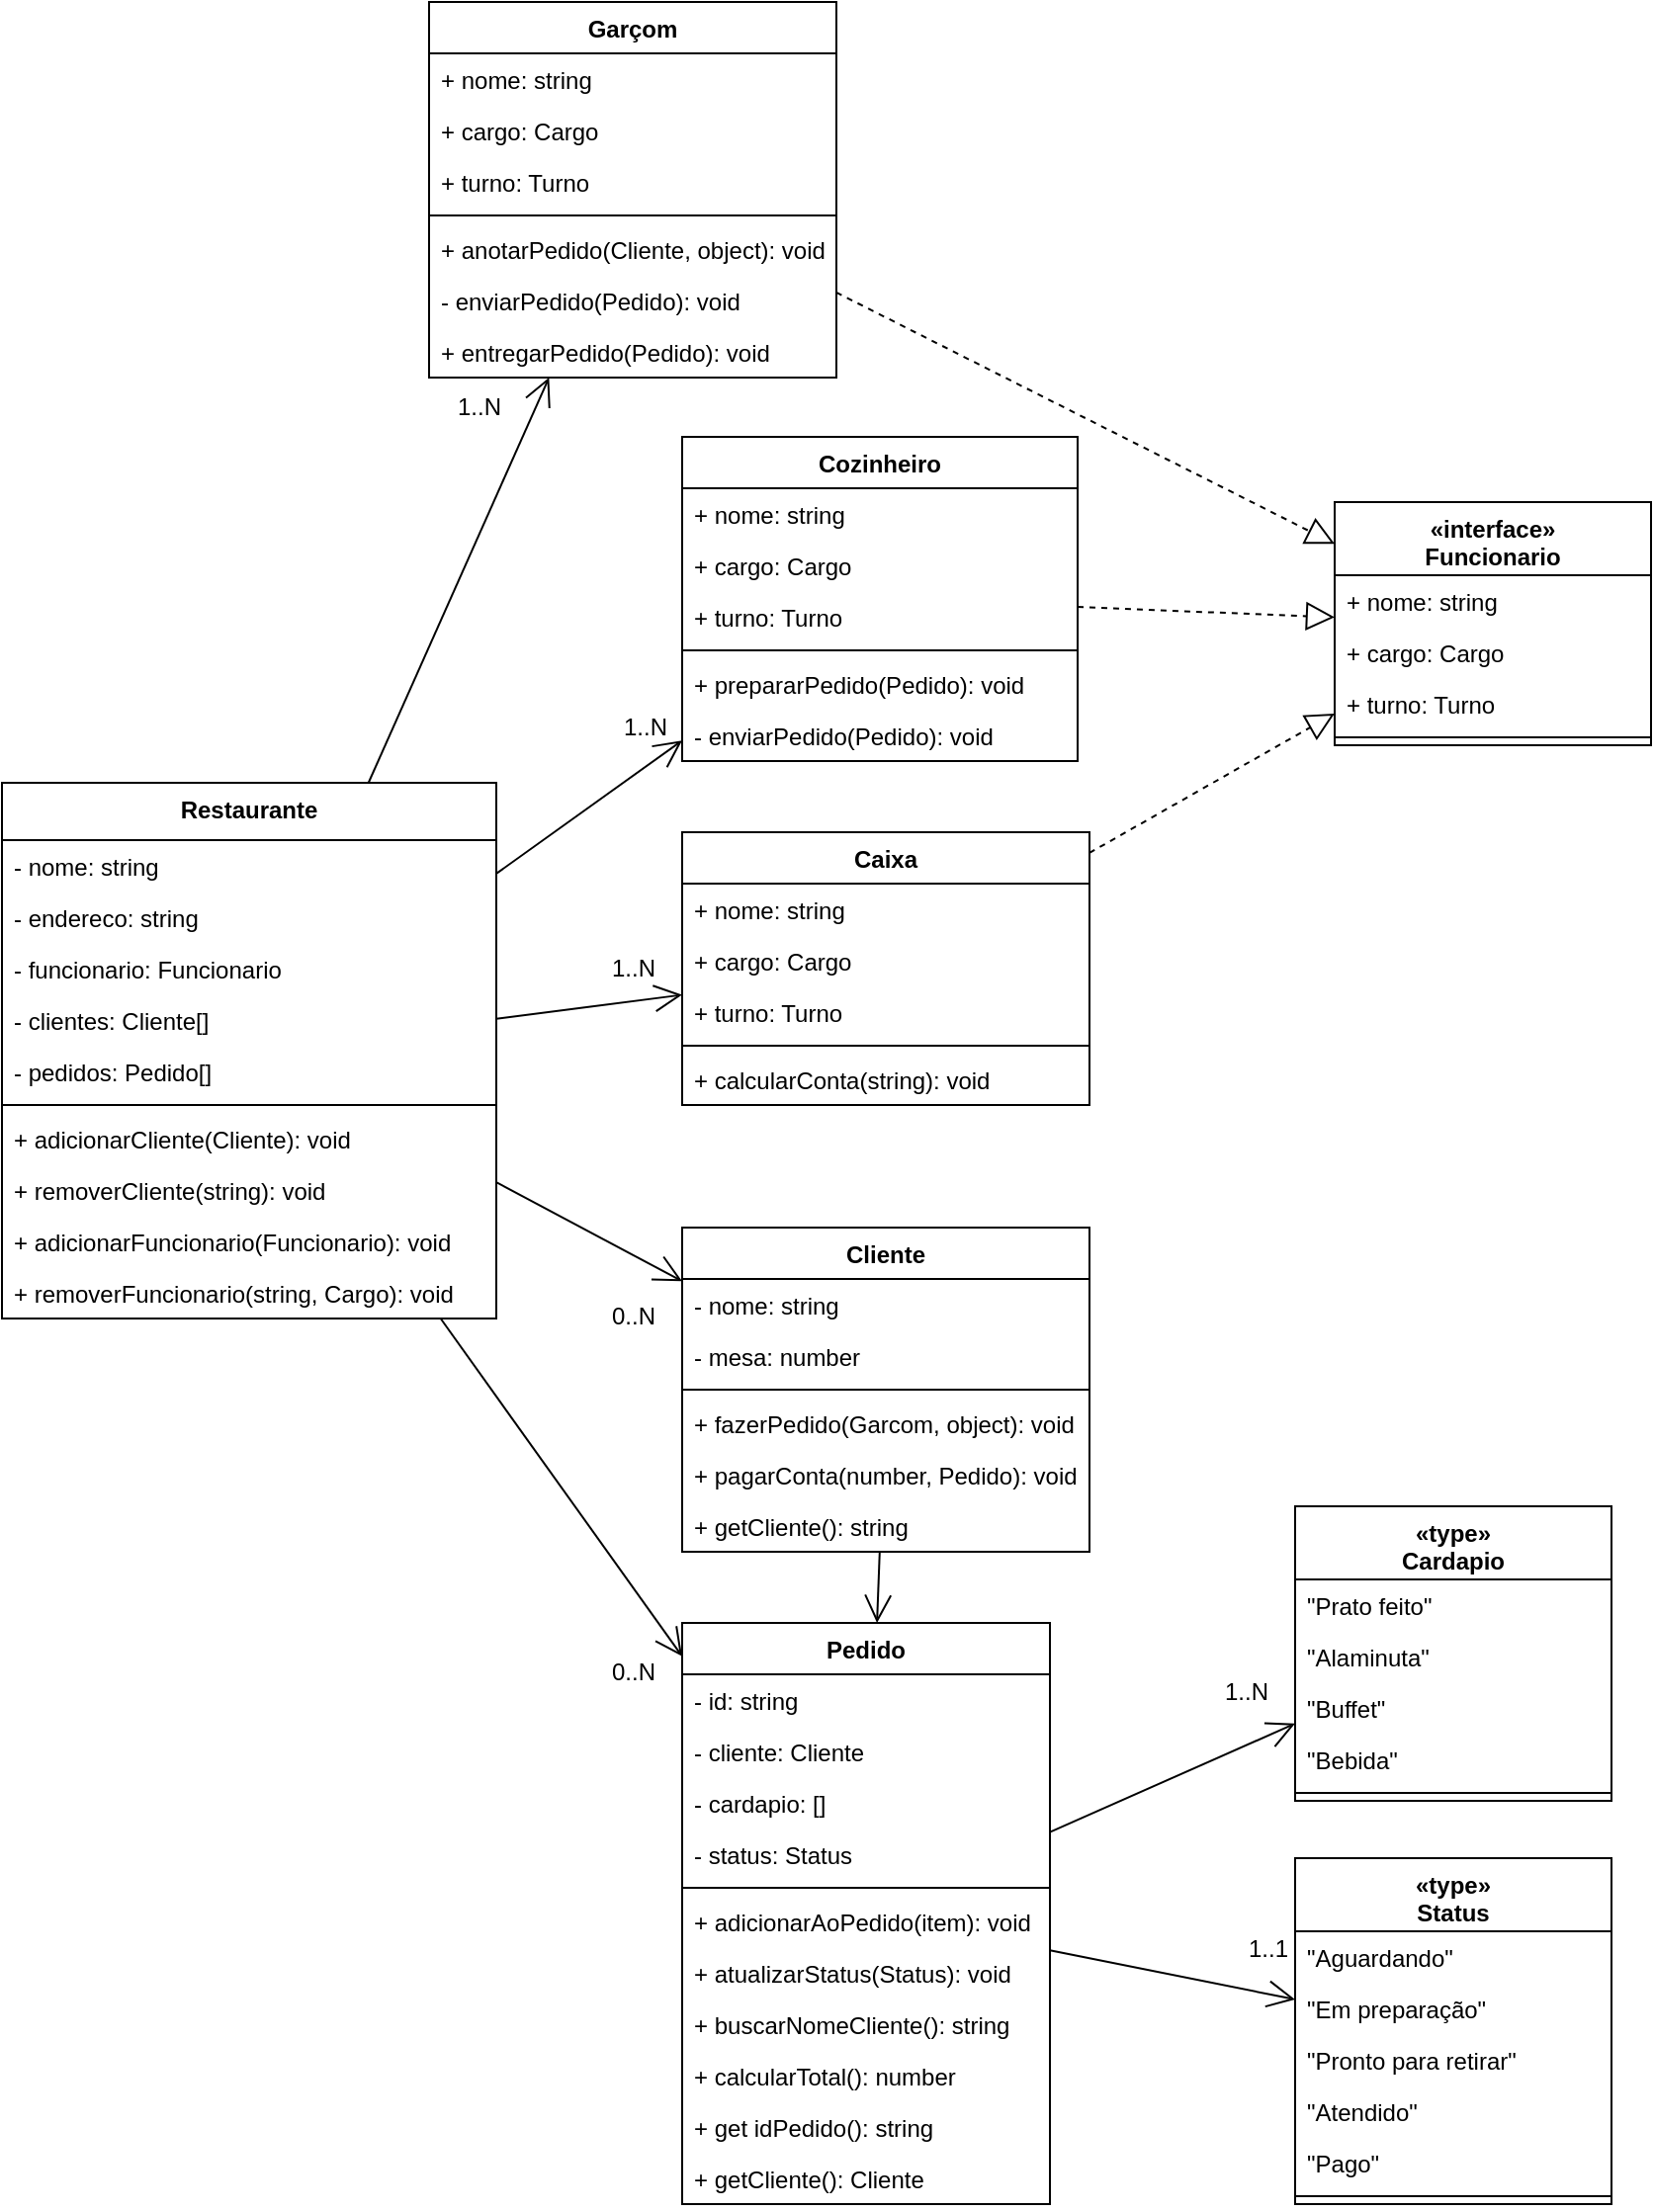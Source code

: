 <mxfile>
    <diagram id="QwrH3R7OOEjRekquMAuh" name="Page-1">
        <mxGraphModel dx="1818" dy="933" grid="1" gridSize="10" guides="1" tooltips="1" connect="1" arrows="1" fold="1" page="1" pageScale="1" pageWidth="850" pageHeight="1100" math="0" shadow="0">
            <root>
                <mxCell id="0"/>
                <mxCell id="1" parent="0"/>
                <mxCell id="43" value="Cliente" style="swimlane;fontStyle=1;align=center;verticalAlign=top;childLayout=stackLayout;horizontal=1;startSize=26;horizontalStack=0;resizeParent=1;resizeParentMax=0;resizeLast=0;collapsible=1;marginBottom=0;" parent="1" vertex="1">
                    <mxGeometry x="264" y="640" width="206" height="164" as="geometry"/>
                </mxCell>
                <mxCell id="44" value="- nome: string" style="text;strokeColor=none;fillColor=none;align=left;verticalAlign=top;spacingLeft=4;spacingRight=4;overflow=hidden;rotatable=0;points=[[0,0.5],[1,0.5]];portConstraint=eastwest;" parent="43" vertex="1">
                    <mxGeometry y="26" width="206" height="26" as="geometry"/>
                </mxCell>
                <mxCell id="68" value="- mesa: number" style="text;strokeColor=none;fillColor=none;align=left;verticalAlign=top;spacingLeft=4;spacingRight=4;overflow=hidden;rotatable=0;points=[[0,0.5],[1,0.5]];portConstraint=eastwest;" parent="43" vertex="1">
                    <mxGeometry y="52" width="206" height="26" as="geometry"/>
                </mxCell>
                <mxCell id="45" value="" style="line;strokeWidth=1;fillColor=none;align=left;verticalAlign=middle;spacingTop=-1;spacingLeft=3;spacingRight=3;rotatable=0;labelPosition=right;points=[];portConstraint=eastwest;strokeColor=inherit;" parent="43" vertex="1">
                    <mxGeometry y="78" width="206" height="8" as="geometry"/>
                </mxCell>
                <mxCell id="46" value="+ fazerPedido(Garcom, object): void" style="text;strokeColor=none;fillColor=none;align=left;verticalAlign=top;spacingLeft=4;spacingRight=4;overflow=hidden;rotatable=0;points=[[0,0.5],[1,0.5]];portConstraint=eastwest;" parent="43" vertex="1">
                    <mxGeometry y="86" width="206" height="26" as="geometry"/>
                </mxCell>
                <mxCell id="70" value="+ pagarConta(number, Pedido): void" style="text;strokeColor=none;fillColor=none;align=left;verticalAlign=top;spacingLeft=4;spacingRight=4;overflow=hidden;rotatable=0;points=[[0,0.5],[1,0.5]];portConstraint=eastwest;" parent="43" vertex="1">
                    <mxGeometry y="112" width="206" height="26" as="geometry"/>
                </mxCell>
                <mxCell id="215" value="+ getCliente(): string" style="text;strokeColor=none;fillColor=none;align=left;verticalAlign=top;spacingLeft=4;spacingRight=4;overflow=hidden;rotatable=0;points=[[0,0.5],[1,0.5]];portConstraint=eastwest;" vertex="1" parent="43">
                    <mxGeometry y="138" width="206" height="26" as="geometry"/>
                </mxCell>
                <mxCell id="51" value="Garçom" style="swimlane;fontStyle=1;align=center;verticalAlign=top;childLayout=stackLayout;horizontal=1;startSize=26;horizontalStack=0;resizeParent=1;resizeParentMax=0;resizeLast=0;collapsible=1;marginBottom=0;" parent="1" vertex="1">
                    <mxGeometry x="136" y="20" width="206" height="190" as="geometry"/>
                </mxCell>
                <mxCell id="52" value="+ nome: string" style="text;strokeColor=none;fillColor=none;align=left;verticalAlign=top;spacingLeft=4;spacingRight=4;overflow=hidden;rotatable=0;points=[[0,0.5],[1,0.5]];portConstraint=eastwest;" parent="51" vertex="1">
                    <mxGeometry y="26" width="206" height="26" as="geometry"/>
                </mxCell>
                <mxCell id="209" value="+ cargo: Cargo" style="text;strokeColor=none;fillColor=none;align=left;verticalAlign=top;spacingLeft=4;spacingRight=4;overflow=hidden;rotatable=0;points=[[0,0.5],[1,0.5]];portConstraint=eastwest;" vertex="1" parent="51">
                    <mxGeometry y="52" width="206" height="26" as="geometry"/>
                </mxCell>
                <mxCell id="91" value="+ turno: Turno" style="text;strokeColor=none;fillColor=none;align=left;verticalAlign=top;spacingLeft=4;spacingRight=4;overflow=hidden;rotatable=0;points=[[0,0.5],[1,0.5]];portConstraint=eastwest;" parent="51" vertex="1">
                    <mxGeometry y="78" width="206" height="26" as="geometry"/>
                </mxCell>
                <mxCell id="53" value="" style="line;strokeWidth=1;fillColor=none;align=left;verticalAlign=middle;spacingTop=-1;spacingLeft=3;spacingRight=3;rotatable=0;labelPosition=right;points=[];portConstraint=eastwest;strokeColor=inherit;" parent="51" vertex="1">
                    <mxGeometry y="104" width="206" height="8" as="geometry"/>
                </mxCell>
                <mxCell id="54" value="+ anotarPedido(Cliente, object): void" style="text;strokeColor=none;fillColor=none;align=left;verticalAlign=top;spacingLeft=4;spacingRight=4;overflow=hidden;rotatable=0;points=[[0,0.5],[1,0.5]];portConstraint=eastwest;" parent="51" vertex="1">
                    <mxGeometry y="112" width="206" height="26" as="geometry"/>
                </mxCell>
                <mxCell id="212" value="- enviarPedido(Pedido): void" style="text;strokeColor=none;fillColor=none;align=left;verticalAlign=top;spacingLeft=4;spacingRight=4;overflow=hidden;rotatable=0;points=[[0,0.5],[1,0.5]];portConstraint=eastwest;" vertex="1" parent="51">
                    <mxGeometry y="138" width="206" height="26" as="geometry"/>
                </mxCell>
                <mxCell id="74" value="+ entregarPedido(Pedido): void" style="text;strokeColor=none;fillColor=none;align=left;verticalAlign=top;spacingLeft=4;spacingRight=4;overflow=hidden;rotatable=0;points=[[0,0.5],[1,0.5]];portConstraint=eastwest;" parent="51" vertex="1">
                    <mxGeometry y="164" width="206" height="26" as="geometry"/>
                </mxCell>
                <mxCell id="55" value="Cozinheiro" style="swimlane;fontStyle=1;align=center;verticalAlign=top;childLayout=stackLayout;horizontal=1;startSize=26;horizontalStack=0;resizeParent=1;resizeParentMax=0;resizeLast=0;collapsible=1;marginBottom=0;" parent="1" vertex="1">
                    <mxGeometry x="264" y="240" width="200" height="164" as="geometry"/>
                </mxCell>
                <mxCell id="56" value="+ nome: string" style="text;strokeColor=none;fillColor=none;align=left;verticalAlign=top;spacingLeft=4;spacingRight=4;overflow=hidden;rotatable=0;points=[[0,0.5],[1,0.5]];portConstraint=eastwest;" parent="55" vertex="1">
                    <mxGeometry y="26" width="200" height="26" as="geometry"/>
                </mxCell>
                <mxCell id="210" value="+ cargo: Cargo" style="text;strokeColor=none;fillColor=none;align=left;verticalAlign=top;spacingLeft=4;spacingRight=4;overflow=hidden;rotatable=0;points=[[0,0.5],[1,0.5]];portConstraint=eastwest;" vertex="1" parent="55">
                    <mxGeometry y="52" width="200" height="26" as="geometry"/>
                </mxCell>
                <mxCell id="92" value="+ turno: Turno" style="text;strokeColor=none;fillColor=none;align=left;verticalAlign=top;spacingLeft=4;spacingRight=4;overflow=hidden;rotatable=0;points=[[0,0.5],[1,0.5]];portConstraint=eastwest;" parent="55" vertex="1">
                    <mxGeometry y="78" width="200" height="26" as="geometry"/>
                </mxCell>
                <mxCell id="57" value="" style="line;strokeWidth=1;fillColor=none;align=left;verticalAlign=middle;spacingTop=-1;spacingLeft=3;spacingRight=3;rotatable=0;labelPosition=right;points=[];portConstraint=eastwest;strokeColor=inherit;" parent="55" vertex="1">
                    <mxGeometry y="104" width="200" height="8" as="geometry"/>
                </mxCell>
                <mxCell id="58" value="+ prepararPedido(Pedido): void" style="text;strokeColor=none;fillColor=none;align=left;verticalAlign=top;spacingLeft=4;spacingRight=4;overflow=hidden;rotatable=0;points=[[0,0.5],[1,0.5]];portConstraint=eastwest;" parent="55" vertex="1">
                    <mxGeometry y="112" width="200" height="26" as="geometry"/>
                </mxCell>
                <mxCell id="214" value="- enviarPedido(Pedido): void" style="text;strokeColor=none;fillColor=none;align=left;verticalAlign=top;spacingLeft=4;spacingRight=4;overflow=hidden;rotatable=0;points=[[0,0.5],[1,0.5]];portConstraint=eastwest;" vertex="1" parent="55">
                    <mxGeometry y="138" width="200" height="26" as="geometry"/>
                </mxCell>
                <mxCell id="59" value="Restaurante" style="swimlane;fontStyle=1;align=center;verticalAlign=top;childLayout=stackLayout;horizontal=1;startSize=29;horizontalStack=0;resizeParent=1;resizeParentMax=0;resizeLast=0;collapsible=1;marginBottom=0;" parent="1" vertex="1">
                    <mxGeometry x="-80" y="415" width="250" height="271" as="geometry"/>
                </mxCell>
                <mxCell id="60" value="- nome: string" style="text;strokeColor=none;fillColor=none;align=left;verticalAlign=top;spacingLeft=4;spacingRight=4;overflow=hidden;rotatable=0;points=[[0,0.5],[1,0.5]];portConstraint=eastwest;" parent="59" vertex="1">
                    <mxGeometry y="29" width="250" height="26" as="geometry"/>
                </mxCell>
                <mxCell id="101" value="- endereco: string" style="text;strokeColor=none;fillColor=none;align=left;verticalAlign=top;spacingLeft=4;spacingRight=4;overflow=hidden;rotatable=0;points=[[0,0.5],[1,0.5]];portConstraint=eastwest;" parent="59" vertex="1">
                    <mxGeometry y="55" width="250" height="26" as="geometry"/>
                </mxCell>
                <mxCell id="98" value="- funcionario: Funcionario" style="text;strokeColor=none;fillColor=none;align=left;verticalAlign=top;spacingLeft=4;spacingRight=4;overflow=hidden;rotatable=0;points=[[0,0.5],[1,0.5]];portConstraint=eastwest;" parent="59" vertex="1">
                    <mxGeometry y="81" width="250" height="26" as="geometry"/>
                </mxCell>
                <mxCell id="100" value="- clientes: Cliente[]" style="text;strokeColor=none;fillColor=none;align=left;verticalAlign=top;spacingLeft=4;spacingRight=4;overflow=hidden;rotatable=0;points=[[0,0.5],[1,0.5]];portConstraint=eastwest;" parent="59" vertex="1">
                    <mxGeometry y="107" width="250" height="26" as="geometry"/>
                </mxCell>
                <mxCell id="97" value="- pedidos: Pedido[]" style="text;strokeColor=none;fillColor=none;align=left;verticalAlign=top;spacingLeft=4;spacingRight=4;overflow=hidden;rotatable=0;points=[[0,0.5],[1,0.5]];portConstraint=eastwest;" parent="59" vertex="1">
                    <mxGeometry y="133" width="250" height="26" as="geometry"/>
                </mxCell>
                <mxCell id="61" value="" style="line;strokeWidth=1;fillColor=none;align=left;verticalAlign=middle;spacingTop=-1;spacingLeft=3;spacingRight=3;rotatable=0;labelPosition=right;points=[];portConstraint=eastwest;strokeColor=inherit;" parent="59" vertex="1">
                    <mxGeometry y="159" width="250" height="8" as="geometry"/>
                </mxCell>
                <mxCell id="62" value="+ adicionarCliente(Cliente): void" style="text;strokeColor=none;fillColor=none;align=left;verticalAlign=top;spacingLeft=4;spacingRight=4;overflow=hidden;rotatable=0;points=[[0,0.5],[1,0.5]];portConstraint=eastwest;" parent="59" vertex="1">
                    <mxGeometry y="167" width="250" height="26" as="geometry"/>
                </mxCell>
                <mxCell id="102" value="+ removerCliente(string): void" style="text;strokeColor=none;fillColor=none;align=left;verticalAlign=top;spacingLeft=4;spacingRight=4;overflow=hidden;rotatable=0;points=[[0,0.5],[1,0.5]];portConstraint=eastwest;" parent="59" vertex="1">
                    <mxGeometry y="193" width="250" height="26" as="geometry"/>
                </mxCell>
                <mxCell id="104" value="+ adicionarFuncionario(Funcionario): void" style="text;strokeColor=none;fillColor=none;align=left;verticalAlign=top;spacingLeft=4;spacingRight=4;overflow=hidden;rotatable=0;points=[[0,0.5],[1,0.5]];portConstraint=eastwest;" parent="59" vertex="1">
                    <mxGeometry y="219" width="250" height="26" as="geometry"/>
                </mxCell>
                <mxCell id="201" value="+ removerFuncionario(string, Cargo): void" style="text;strokeColor=none;fillColor=none;align=left;verticalAlign=top;spacingLeft=4;spacingRight=4;overflow=hidden;rotatable=0;points=[[0,0.5],[1,0.5]];portConstraint=eastwest;" vertex="1" parent="59">
                    <mxGeometry y="245" width="250" height="26" as="geometry"/>
                </mxCell>
                <mxCell id="64" value="Caixa" style="swimlane;fontStyle=1;align=center;verticalAlign=top;childLayout=stackLayout;horizontal=1;startSize=26;horizontalStack=0;resizeParent=1;resizeParentMax=0;resizeLast=0;collapsible=1;marginBottom=0;" parent="1" vertex="1">
                    <mxGeometry x="264" y="440" width="206" height="138" as="geometry"/>
                </mxCell>
                <mxCell id="65" value="+ nome: string" style="text;strokeColor=none;fillColor=none;align=left;verticalAlign=top;spacingLeft=4;spacingRight=4;overflow=hidden;rotatable=0;points=[[0,0.5],[1,0.5]];portConstraint=eastwest;" parent="64" vertex="1">
                    <mxGeometry y="26" width="206" height="26" as="geometry"/>
                </mxCell>
                <mxCell id="211" value="+ cargo: Cargo" style="text;strokeColor=none;fillColor=none;align=left;verticalAlign=top;spacingLeft=4;spacingRight=4;overflow=hidden;rotatable=0;points=[[0,0.5],[1,0.5]];portConstraint=eastwest;" vertex="1" parent="64">
                    <mxGeometry y="52" width="206" height="26" as="geometry"/>
                </mxCell>
                <mxCell id="95" value="+ turno: Turno" style="text;strokeColor=none;fillColor=none;align=left;verticalAlign=top;spacingLeft=4;spacingRight=4;overflow=hidden;rotatable=0;points=[[0,0.5],[1,0.5]];portConstraint=eastwest;" parent="64" vertex="1">
                    <mxGeometry y="78" width="206" height="26" as="geometry"/>
                </mxCell>
                <mxCell id="66" value="" style="line;strokeWidth=1;fillColor=none;align=left;verticalAlign=middle;spacingTop=-1;spacingLeft=3;spacingRight=3;rotatable=0;labelPosition=right;points=[];portConstraint=eastwest;strokeColor=inherit;" parent="64" vertex="1">
                    <mxGeometry y="104" width="206" height="8" as="geometry"/>
                </mxCell>
                <mxCell id="96" value="+ calcularConta(string): void" style="text;strokeColor=none;fillColor=none;align=left;verticalAlign=top;spacingLeft=4;spacingRight=4;overflow=hidden;rotatable=0;points=[[0,0.5],[1,0.5]];portConstraint=eastwest;" parent="64" vertex="1">
                    <mxGeometry y="112" width="206" height="26" as="geometry"/>
                </mxCell>
                <mxCell id="105" value="Pedido" style="swimlane;fontStyle=1;align=center;verticalAlign=top;childLayout=stackLayout;horizontal=1;startSize=26;horizontalStack=0;resizeParent=1;resizeParentMax=0;resizeLast=0;collapsible=1;marginBottom=0;" parent="1" vertex="1">
                    <mxGeometry x="264" y="840" width="186" height="294" as="geometry"/>
                </mxCell>
                <mxCell id="113" value="- id: string" style="text;strokeColor=none;fillColor=none;align=left;verticalAlign=top;spacingLeft=4;spacingRight=4;overflow=hidden;rotatable=0;points=[[0,0.5],[1,0.5]];portConstraint=eastwest;" parent="105" vertex="1">
                    <mxGeometry y="26" width="186" height="26" as="geometry"/>
                </mxCell>
                <mxCell id="112" value="- cliente: Cliente" style="text;strokeColor=none;fillColor=none;align=left;verticalAlign=top;spacingLeft=4;spacingRight=4;overflow=hidden;rotatable=0;points=[[0,0.5],[1,0.5]];portConstraint=eastwest;" parent="105" vertex="1">
                    <mxGeometry y="52" width="186" height="26" as="geometry"/>
                </mxCell>
                <mxCell id="111" value="- cardapio: []" style="text;strokeColor=none;fillColor=none;align=left;verticalAlign=top;spacingLeft=4;spacingRight=4;overflow=hidden;rotatable=0;points=[[0,0.5],[1,0.5]];portConstraint=eastwest;" parent="105" vertex="1">
                    <mxGeometry y="78" width="186" height="26" as="geometry"/>
                </mxCell>
                <mxCell id="106" value="- status: Status" style="text;strokeColor=none;fillColor=none;align=left;verticalAlign=top;spacingLeft=4;spacingRight=4;overflow=hidden;rotatable=0;points=[[0,0.5],[1,0.5]];portConstraint=eastwest;" parent="105" vertex="1">
                    <mxGeometry y="104" width="186" height="26" as="geometry"/>
                </mxCell>
                <mxCell id="107" value="" style="line;strokeWidth=1;fillColor=none;align=left;verticalAlign=middle;spacingTop=-1;spacingLeft=3;spacingRight=3;rotatable=0;labelPosition=right;points=[];portConstraint=eastwest;strokeColor=inherit;" parent="105" vertex="1">
                    <mxGeometry y="130" width="186" height="8" as="geometry"/>
                </mxCell>
                <mxCell id="108" value="+ adicionarAoPedido(item): void" style="text;strokeColor=none;fillColor=none;align=left;verticalAlign=top;spacingLeft=4;spacingRight=4;overflow=hidden;rotatable=0;points=[[0,0.5],[1,0.5]];portConstraint=eastwest;" parent="105" vertex="1">
                    <mxGeometry y="138" width="186" height="26" as="geometry"/>
                </mxCell>
                <mxCell id="110" value="+ atualizarStatus(Status): void" style="text;strokeColor=none;fillColor=none;align=left;verticalAlign=top;spacingLeft=4;spacingRight=4;overflow=hidden;rotatable=0;points=[[0,0.5],[1,0.5]];portConstraint=eastwest;" parent="105" vertex="1">
                    <mxGeometry y="164" width="186" height="26" as="geometry"/>
                </mxCell>
                <mxCell id="216" value="+ buscarNomeCliente(): string" style="text;strokeColor=none;fillColor=none;align=left;verticalAlign=top;spacingLeft=4;spacingRight=4;overflow=hidden;rotatable=0;points=[[0,0.5],[1,0.5]];portConstraint=eastwest;" vertex="1" parent="105">
                    <mxGeometry y="190" width="186" height="26" as="geometry"/>
                </mxCell>
                <mxCell id="219" value="+ calcularTotal(): number" style="text;strokeColor=none;fillColor=none;align=left;verticalAlign=top;spacingLeft=4;spacingRight=4;overflow=hidden;rotatable=0;points=[[0,0.5],[1,0.5]];portConstraint=eastwest;" vertex="1" parent="105">
                    <mxGeometry y="216" width="186" height="26" as="geometry"/>
                </mxCell>
                <mxCell id="218" value="+ get idPedido(): string" style="text;strokeColor=none;fillColor=none;align=left;verticalAlign=top;spacingLeft=4;spacingRight=4;overflow=hidden;rotatable=0;points=[[0,0.5],[1,0.5]];portConstraint=eastwest;" vertex="1" parent="105">
                    <mxGeometry y="242" width="186" height="26" as="geometry"/>
                </mxCell>
                <mxCell id="217" value="+ getCliente(): Cliente" style="text;strokeColor=none;fillColor=none;align=left;verticalAlign=top;spacingLeft=4;spacingRight=4;overflow=hidden;rotatable=0;points=[[0,0.5],[1,0.5]];portConstraint=eastwest;" vertex="1" parent="105">
                    <mxGeometry y="268" width="186" height="26" as="geometry"/>
                </mxCell>
                <mxCell id="154" value="«interface»&#10;Funcionario" style="swimlane;fontStyle=1;align=center;verticalAlign=top;childLayout=stackLayout;horizontal=1;startSize=37;horizontalStack=0;resizeParent=1;resizeParentMax=0;resizeLast=0;collapsible=1;marginBottom=0;" vertex="1" parent="1">
                    <mxGeometry x="594" y="273" width="160" height="123" as="geometry"/>
                </mxCell>
                <mxCell id="155" value="+ nome: string" style="text;strokeColor=none;fillColor=none;align=left;verticalAlign=top;spacingLeft=4;spacingRight=4;overflow=hidden;rotatable=0;points=[[0,0.5],[1,0.5]];portConstraint=eastwest;" vertex="1" parent="154">
                    <mxGeometry y="37" width="160" height="26" as="geometry"/>
                </mxCell>
                <mxCell id="208" value="+ cargo: Cargo" style="text;strokeColor=none;fillColor=none;align=left;verticalAlign=top;spacingLeft=4;spacingRight=4;overflow=hidden;rotatable=0;points=[[0,0.5],[1,0.5]];portConstraint=eastwest;" vertex="1" parent="154">
                    <mxGeometry y="63" width="160" height="26" as="geometry"/>
                </mxCell>
                <mxCell id="158" value="+ turno: Turno" style="text;strokeColor=none;fillColor=none;align=left;verticalAlign=top;spacingLeft=4;spacingRight=4;overflow=hidden;rotatable=0;points=[[0,0.5],[1,0.5]];portConstraint=eastwest;" vertex="1" parent="154">
                    <mxGeometry y="89" width="160" height="26" as="geometry"/>
                </mxCell>
                <mxCell id="156" value="" style="line;strokeWidth=1;fillColor=none;align=left;verticalAlign=middle;spacingTop=-1;spacingLeft=3;spacingRight=3;rotatable=0;labelPosition=right;points=[];portConstraint=eastwest;strokeColor=inherit;" vertex="1" parent="154">
                    <mxGeometry y="115" width="160" height="8" as="geometry"/>
                </mxCell>
                <mxCell id="159" value="«type»&#10;Cardapio" style="swimlane;fontStyle=1;align=center;verticalAlign=top;childLayout=stackLayout;horizontal=1;startSize=37;horizontalStack=0;resizeParent=1;resizeParentMax=0;resizeLast=0;collapsible=1;marginBottom=0;" vertex="1" parent="1">
                    <mxGeometry x="574" y="781" width="160" height="149" as="geometry"/>
                </mxCell>
                <mxCell id="160" value="&quot;Prato feito&quot;" style="text;strokeColor=none;fillColor=none;align=left;verticalAlign=top;spacingLeft=4;spacingRight=4;overflow=hidden;rotatable=0;points=[[0,0.5],[1,0.5]];portConstraint=eastwest;" vertex="1" parent="159">
                    <mxGeometry y="37" width="160" height="26" as="geometry"/>
                </mxCell>
                <mxCell id="161" value="&quot;Alaminuta&quot;" style="text;strokeColor=none;fillColor=none;align=left;verticalAlign=top;spacingLeft=4;spacingRight=4;overflow=hidden;rotatable=0;points=[[0,0.5],[1,0.5]];portConstraint=eastwest;" vertex="1" parent="159">
                    <mxGeometry y="63" width="160" height="26" as="geometry"/>
                </mxCell>
                <mxCell id="163" value="&quot;Buffet&quot;" style="text;strokeColor=none;fillColor=none;align=left;verticalAlign=top;spacingLeft=4;spacingRight=4;overflow=hidden;rotatable=0;points=[[0,0.5],[1,0.5]];portConstraint=eastwest;" vertex="1" parent="159">
                    <mxGeometry y="89" width="160" height="26" as="geometry"/>
                </mxCell>
                <mxCell id="220" value="&quot;Bebida&quot;" style="text;strokeColor=none;fillColor=none;align=left;verticalAlign=top;spacingLeft=4;spacingRight=4;overflow=hidden;rotatable=0;points=[[0,0.5],[1,0.5]];portConstraint=eastwest;" vertex="1" parent="159">
                    <mxGeometry y="115" width="160" height="26" as="geometry"/>
                </mxCell>
                <mxCell id="162" value="" style="line;strokeWidth=1;fillColor=none;align=left;verticalAlign=middle;spacingTop=-1;spacingLeft=3;spacingRight=3;rotatable=0;labelPosition=right;points=[];portConstraint=eastwest;strokeColor=inherit;" vertex="1" parent="159">
                    <mxGeometry y="141" width="160" height="8" as="geometry"/>
                </mxCell>
                <mxCell id="164" value="«type»&#10;Status" style="swimlane;fontStyle=1;align=center;verticalAlign=top;childLayout=stackLayout;horizontal=1;startSize=37;horizontalStack=0;resizeParent=1;resizeParentMax=0;resizeLast=0;collapsible=1;marginBottom=0;" vertex="1" parent="1">
                    <mxGeometry x="574" y="959" width="160" height="175" as="geometry"/>
                </mxCell>
                <mxCell id="165" value="&quot;Aguardando&quot;" style="text;strokeColor=none;fillColor=none;align=left;verticalAlign=top;spacingLeft=4;spacingRight=4;overflow=hidden;rotatable=0;points=[[0,0.5],[1,0.5]];portConstraint=eastwest;" vertex="1" parent="164">
                    <mxGeometry y="37" width="160" height="26" as="geometry"/>
                </mxCell>
                <mxCell id="221" value="&quot;Em preparação&quot;" style="text;strokeColor=none;fillColor=none;align=left;verticalAlign=top;spacingLeft=4;spacingRight=4;overflow=hidden;rotatable=0;points=[[0,0.5],[1,0.5]];portConstraint=eastwest;" vertex="1" parent="164">
                    <mxGeometry y="63" width="160" height="26" as="geometry"/>
                </mxCell>
                <mxCell id="222" value="&quot;Pronto para retirar&quot;" style="text;strokeColor=none;fillColor=none;align=left;verticalAlign=top;spacingLeft=4;spacingRight=4;overflow=hidden;rotatable=0;points=[[0,0.5],[1,0.5]];portConstraint=eastwest;" vertex="1" parent="164">
                    <mxGeometry y="89" width="160" height="26" as="geometry"/>
                </mxCell>
                <mxCell id="166" value="&quot;Atendido&quot;" style="text;strokeColor=none;fillColor=none;align=left;verticalAlign=top;spacingLeft=4;spacingRight=4;overflow=hidden;rotatable=0;points=[[0,0.5],[1,0.5]];portConstraint=eastwest;" vertex="1" parent="164">
                    <mxGeometry y="115" width="160" height="26" as="geometry"/>
                </mxCell>
                <mxCell id="167" value="&quot;Pago&quot;" style="text;strokeColor=none;fillColor=none;align=left;verticalAlign=top;spacingLeft=4;spacingRight=4;overflow=hidden;rotatable=0;points=[[0,0.5],[1,0.5]];portConstraint=eastwest;" vertex="1" parent="164">
                    <mxGeometry y="141" width="160" height="26" as="geometry"/>
                </mxCell>
                <mxCell id="168" value="" style="line;strokeWidth=1;fillColor=none;align=left;verticalAlign=middle;spacingTop=-1;spacingLeft=3;spacingRight=3;rotatable=0;labelPosition=right;points=[];portConstraint=eastwest;strokeColor=inherit;" vertex="1" parent="164">
                    <mxGeometry y="167" width="160" height="8" as="geometry"/>
                </mxCell>
                <mxCell id="179" value="" style="endArrow=open;endFill=1;endSize=12;html=1;" edge="1" parent="1" source="59" target="43">
                    <mxGeometry width="160" relative="1" as="geometry">
                        <mxPoint x="444" y="530" as="sourcePoint"/>
                        <mxPoint x="604" y="530" as="targetPoint"/>
                    </mxGeometry>
                </mxCell>
                <mxCell id="180" value="" style="endArrow=open;endFill=1;endSize=12;html=1;" edge="1" parent="1" source="59" target="105">
                    <mxGeometry width="160" relative="1" as="geometry">
                        <mxPoint x="330" y="530" as="sourcePoint"/>
                        <mxPoint x="490" y="530" as="targetPoint"/>
                    </mxGeometry>
                </mxCell>
                <mxCell id="183" value="" style="endArrow=open;endFill=1;endSize=12;html=1;" edge="1" parent="1" source="59" target="64">
                    <mxGeometry width="160" relative="1" as="geometry">
                        <mxPoint x="330" y="530" as="sourcePoint"/>
                        <mxPoint x="490" y="530" as="targetPoint"/>
                    </mxGeometry>
                </mxCell>
                <mxCell id="184" value="" style="endArrow=open;endFill=1;endSize=12;html=1;" edge="1" parent="1" source="59" target="55">
                    <mxGeometry width="160" relative="1" as="geometry">
                        <mxPoint x="330" y="530" as="sourcePoint"/>
                        <mxPoint x="490" y="530" as="targetPoint"/>
                    </mxGeometry>
                </mxCell>
                <mxCell id="185" value="" style="endArrow=open;endFill=1;endSize=12;html=1;" edge="1" parent="1" source="59" target="51">
                    <mxGeometry width="160" relative="1" as="geometry">
                        <mxPoint x="330" y="530" as="sourcePoint"/>
                        <mxPoint x="490" y="530" as="targetPoint"/>
                    </mxGeometry>
                </mxCell>
                <mxCell id="186" value="" style="endArrow=block;dashed=1;endFill=0;endSize=12;html=1;" edge="1" parent="1" source="51" target="154">
                    <mxGeometry width="160" relative="1" as="geometry">
                        <mxPoint x="330" y="530" as="sourcePoint"/>
                        <mxPoint x="490" y="530" as="targetPoint"/>
                    </mxGeometry>
                </mxCell>
                <mxCell id="187" value="" style="endArrow=block;dashed=1;endFill=0;endSize=12;html=1;" edge="1" parent="1" source="55" target="154">
                    <mxGeometry width="160" relative="1" as="geometry">
                        <mxPoint x="330" y="530" as="sourcePoint"/>
                        <mxPoint x="490" y="530" as="targetPoint"/>
                    </mxGeometry>
                </mxCell>
                <mxCell id="188" value="" style="endArrow=block;dashed=1;endFill=0;endSize=12;html=1;" edge="1" parent="1" source="64" target="154">
                    <mxGeometry width="160" relative="1" as="geometry">
                        <mxPoint x="330" y="530" as="sourcePoint"/>
                        <mxPoint x="490" y="530" as="targetPoint"/>
                    </mxGeometry>
                </mxCell>
                <mxCell id="189" value="1..N" style="text;html=1;align=center;verticalAlign=middle;resizable=0;points=[];autosize=1;strokeColor=none;fillColor=none;" vertex="1" parent="1">
                    <mxGeometry x="136" y="210" width="50" height="30" as="geometry"/>
                </mxCell>
                <mxCell id="190" value="1..N" style="text;html=1;align=center;verticalAlign=middle;resizable=0;points=[];autosize=1;strokeColor=none;fillColor=none;" vertex="1" parent="1">
                    <mxGeometry x="220" y="372" width="50" height="30" as="geometry"/>
                </mxCell>
                <mxCell id="192" value="1..N" style="text;html=1;align=center;verticalAlign=middle;resizable=0;points=[];autosize=1;strokeColor=none;fillColor=none;" vertex="1" parent="1">
                    <mxGeometry x="214" y="494" width="50" height="30" as="geometry"/>
                </mxCell>
                <mxCell id="193" value="0..N" style="text;html=1;align=center;verticalAlign=middle;resizable=0;points=[];autosize=1;strokeColor=none;fillColor=none;" vertex="1" parent="1">
                    <mxGeometry x="214" y="670" width="50" height="30" as="geometry"/>
                </mxCell>
                <mxCell id="194" value="0..N" style="text;html=1;align=center;verticalAlign=middle;resizable=0;points=[];autosize=1;strokeColor=none;fillColor=none;" vertex="1" parent="1">
                    <mxGeometry x="214" y="850" width="50" height="30" as="geometry"/>
                </mxCell>
                <mxCell id="196" value="" style="endArrow=open;endFill=1;endSize=12;html=1;" edge="1" parent="1" source="105" target="159">
                    <mxGeometry width="160" relative="1" as="geometry">
                        <mxPoint x="330" y="530" as="sourcePoint"/>
                        <mxPoint x="490" y="530" as="targetPoint"/>
                    </mxGeometry>
                </mxCell>
                <mxCell id="197" value="" style="endArrow=open;endFill=1;endSize=12;html=1;" edge="1" parent="1" source="43" target="105">
                    <mxGeometry width="160" relative="1" as="geometry">
                        <mxPoint x="450" y="624.5" as="sourcePoint"/>
                        <mxPoint x="610" y="624.5" as="targetPoint"/>
                    </mxGeometry>
                </mxCell>
                <mxCell id="198" value="" style="endArrow=open;endFill=1;endSize=12;html=1;" edge="1" parent="1" source="105" target="164">
                    <mxGeometry width="160" relative="1" as="geometry">
                        <mxPoint x="510" y="720" as="sourcePoint"/>
                        <mxPoint x="650" y="670" as="targetPoint"/>
                    </mxGeometry>
                </mxCell>
                <mxCell id="199" value="1..1" style="text;html=1;align=center;verticalAlign=middle;resizable=0;points=[];autosize=1;strokeColor=none;fillColor=none;" vertex="1" parent="1">
                    <mxGeometry x="540" y="990" width="40" height="30" as="geometry"/>
                </mxCell>
                <mxCell id="200" value="1..N" style="text;html=1;align=center;verticalAlign=middle;resizable=0;points=[];autosize=1;strokeColor=none;fillColor=none;" vertex="1" parent="1">
                    <mxGeometry x="524" y="860" width="50" height="30" as="geometry"/>
                </mxCell>
            </root>
        </mxGraphModel>
    </diagram>
</mxfile>